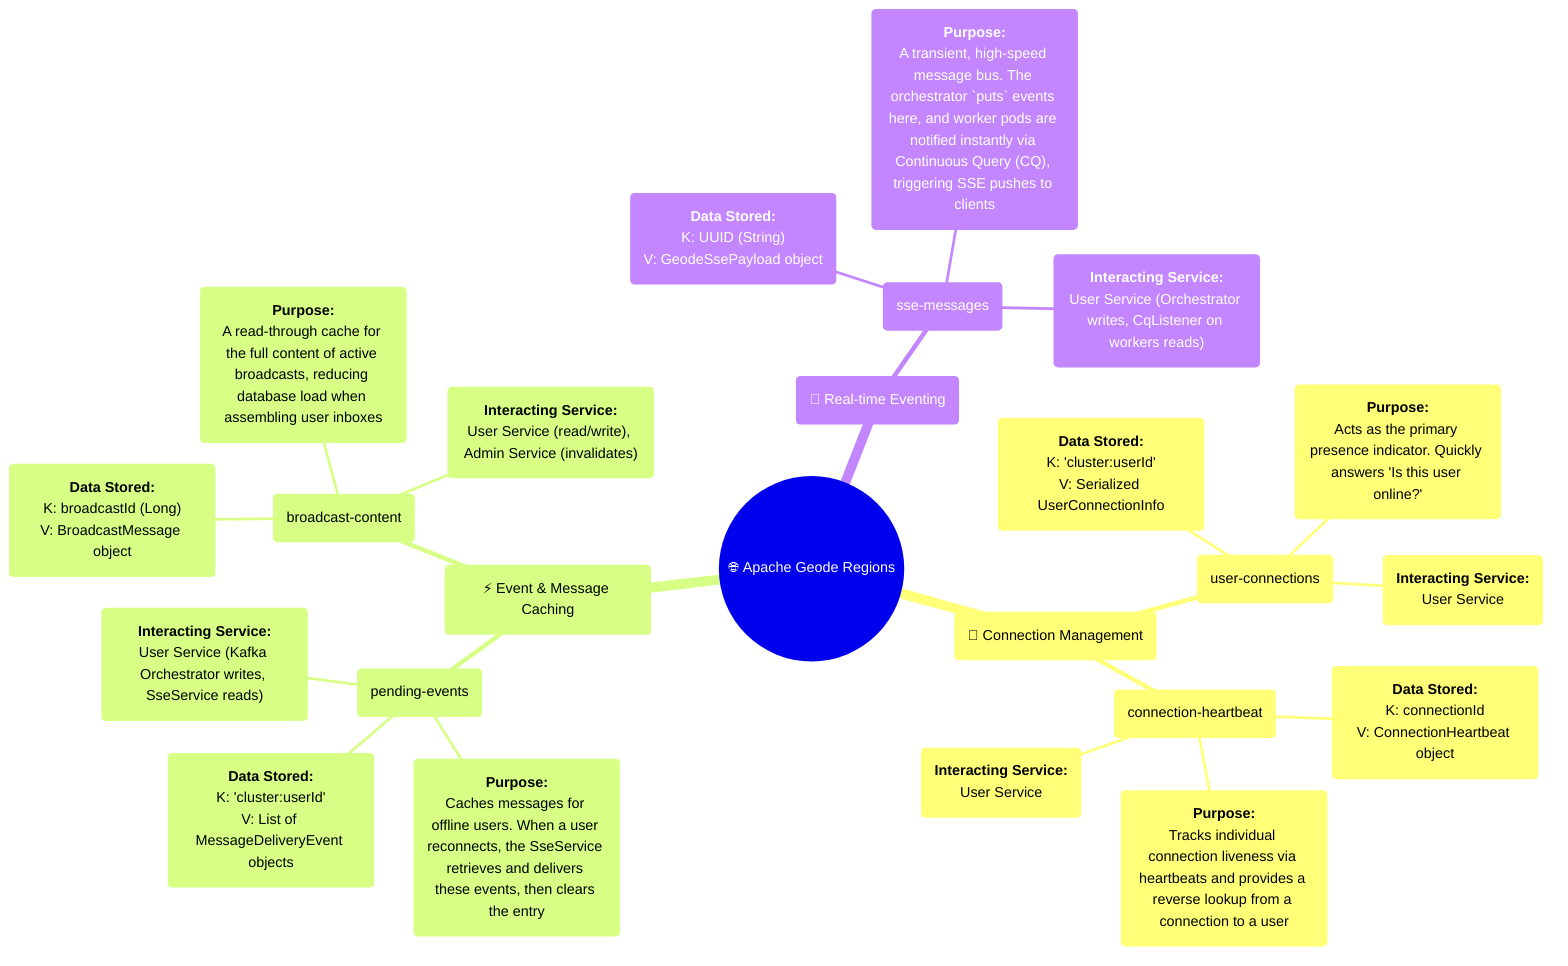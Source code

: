 mindmap
  root(("🌐 Apache Geode Regions"))
    %% Connection & Presence Management
    ("👤 Connection Management")
      ("user-connections")
        ("<b>Data Stored:</b><br/>K: 'cluster:userId'<br/>V: Serialized UserConnectionInfo")
        ("<b>Purpose:</b><br/>Acts as the primary presence indicator. Quickly answers 'Is this user online?'")
        ("<b>Interacting Service:</b><br/>User Service")
      ("connection-heartbeat")
        ("<b>Data Stored:</b><br/>K: connectionId<br/>V: ConnectionHeartbeat object")
        ("<b>Purpose:</b><br/>Tracks individual connection liveness via heartbeats and provides a reverse lookup from a connection to a user")
        ("<b>Interacting Service:</b><br/>User Service")

    %% Event & Message Caching
    ("⚡ Event & Message Caching")
      ("pending-events")
        ("<b>Data Stored:</b><br/>K: 'cluster:userId'<br/>V: List of MessageDeliveryEvent objects")
        ("<b>Purpose:</b><br/>Caches messages for offline users. When a user reconnects, the SseService retrieves and delivers these events, then clears the entry")
        ("<b>Interacting Service:</b><br/>User Service (Kafka Orchestrator writes, SseService reads)")
      ("broadcast-content")
        ("<b>Data Stored:</b><br/>K: broadcastId (Long)<br/>V: BroadcastMessage object")
        ("<b>Purpose:</b><br/>A read-through cache for the full content of active broadcasts, reducing database load when assembling user inboxes")
        ("<b>Interacting Service:</b><br/>User Service (read/write), Admin Service (invalidates)")

    %% Intra-Cluster Eventing
    ("🚀 Real-time Eventing")
      ("sse-messages")
        ("<b>Data Stored:</b><br/>K: UUID (String)<br/>V: GeodeSsePayload object")
        ("<b>Purpose:</b><br/>A transient, high-speed message bus. The orchestrator `puts` events here, and worker pods are notified instantly via Continuous Query (CQ), triggering SSE pushes to clients")
        ("<b>Interacting Service:</b><br/>User Service (Orchestrator writes, CqListener on workers reads)")